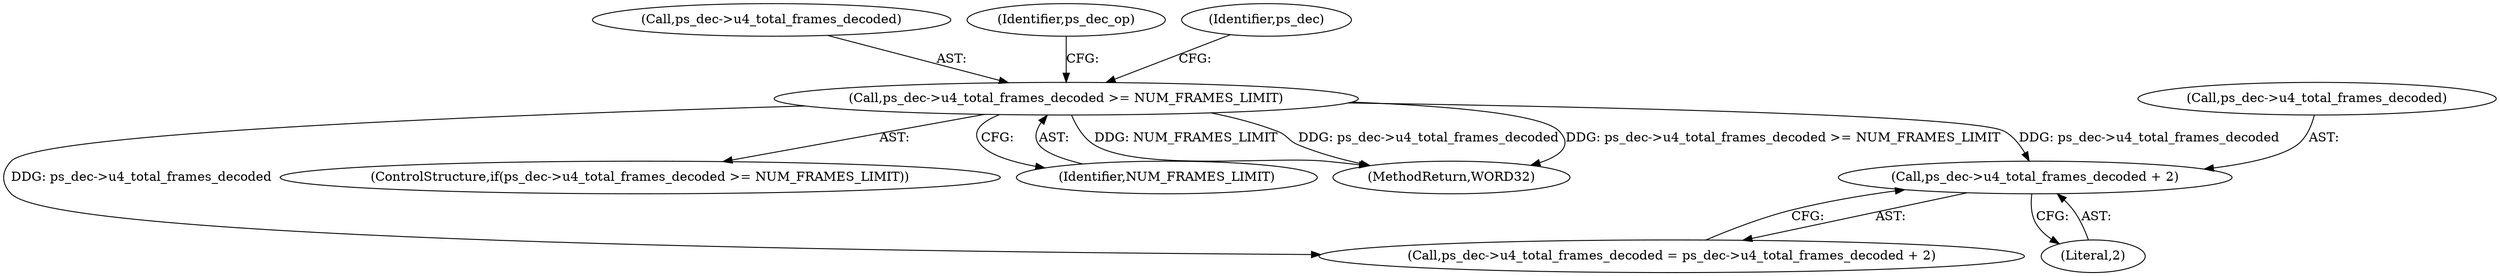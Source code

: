 digraph "0_Android_e86d3cfd2bc28dac421092106751e5638d54a848@pointer" {
"1002025" [label="(Call,ps_dec->u4_total_frames_decoded + 2)"];
"1000470" [label="(Call,ps_dec->u4_total_frames_decoded >= NUM_FRAMES_LIMIT)"];
"1002021" [label="(Call,ps_dec->u4_total_frames_decoded = ps_dec->u4_total_frames_decoded + 2)"];
"1000469" [label="(ControlStructure,if(ps_dec->u4_total_frames_decoded >= NUM_FRAMES_LIMIT))"];
"1000471" [label="(Call,ps_dec->u4_total_frames_decoded)"];
"1000478" [label="(Identifier,ps_dec_op)"];
"1000470" [label="(Call,ps_dec->u4_total_frames_decoded >= NUM_FRAMES_LIMIT)"];
"1002025" [label="(Call,ps_dec->u4_total_frames_decoded + 2)"];
"1002029" [label="(Literal,2)"];
"1002026" [label="(Call,ps_dec->u4_total_frames_decoded)"];
"1000474" [label="(Identifier,NUM_FRAMES_LIMIT)"];
"1000485" [label="(Identifier,ps_dec)"];
"1002272" [label="(MethodReturn,WORD32)"];
"1002025" -> "1002021"  [label="AST: "];
"1002025" -> "1002029"  [label="CFG: "];
"1002026" -> "1002025"  [label="AST: "];
"1002029" -> "1002025"  [label="AST: "];
"1002021" -> "1002025"  [label="CFG: "];
"1000470" -> "1002025"  [label="DDG: ps_dec->u4_total_frames_decoded"];
"1000470" -> "1000469"  [label="AST: "];
"1000470" -> "1000474"  [label="CFG: "];
"1000471" -> "1000470"  [label="AST: "];
"1000474" -> "1000470"  [label="AST: "];
"1000478" -> "1000470"  [label="CFG: "];
"1000485" -> "1000470"  [label="CFG: "];
"1000470" -> "1002272"  [label="DDG: NUM_FRAMES_LIMIT"];
"1000470" -> "1002272"  [label="DDG: ps_dec->u4_total_frames_decoded"];
"1000470" -> "1002272"  [label="DDG: ps_dec->u4_total_frames_decoded >= NUM_FRAMES_LIMIT"];
"1000470" -> "1002021"  [label="DDG: ps_dec->u4_total_frames_decoded"];
}

